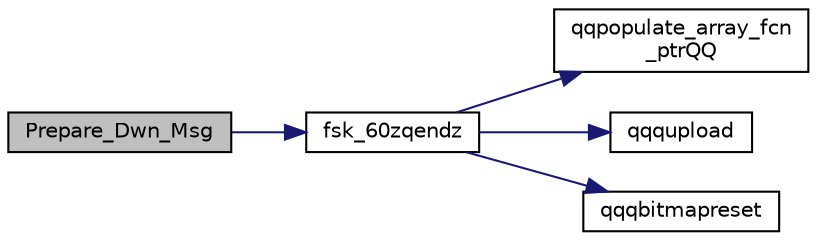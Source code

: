 digraph "Prepare_Dwn_Msg"
{
  edge [fontname="Helvetica",fontsize="10",labelfontname="Helvetica",labelfontsize="10"];
  node [fontname="Helvetica",fontsize="10",shape=record];
  rankdir="LR";
  Node1693 [label="Prepare_Dwn_Msg",height=0.2,width=0.4,color="black", fillcolor="grey75", style="filled", fontcolor="black"];
  Node1693 -> Node1694 [color="midnightblue",fontsize="10",style="solid",fontname="Helvetica"];
  Node1694 [label="fsk_60zqendz",height=0.2,width=0.4,color="black", fillcolor="white", style="filled",URL="$inszt__fsk_8c.html#a73251ccdc6214ed6ecbd699bd11a67f3"];
  Node1694 -> Node1695 [color="midnightblue",fontsize="10",style="solid",fontname="Helvetica"];
  Node1695 [label="qqpopulate_array_fcn\l_ptrQQ",height=0.2,width=0.4,color="black", fillcolor="white", style="filled",URL="$inszt__fsk_8c.html#a4ad6fa1bb94fc1c3ac2dc30925106081"];
  Node1694 -> Node1696 [color="midnightblue",fontsize="10",style="solid",fontname="Helvetica"];
  Node1696 [label="qqqupload",height=0.2,width=0.4,color="black", fillcolor="white", style="filled",URL="$inszt__fsk_8c.html#a109761d7f84a96b5606e507bace276b5"];
  Node1694 -> Node1697 [color="midnightblue",fontsize="10",style="solid",fontname="Helvetica"];
  Node1697 [label="qqqbitmapreset",height=0.2,width=0.4,color="black", fillcolor="white", style="filled",URL="$inszt__fsk_8c.html#a5688fceaed93ba591e78ee15ccb0187f"];
}
